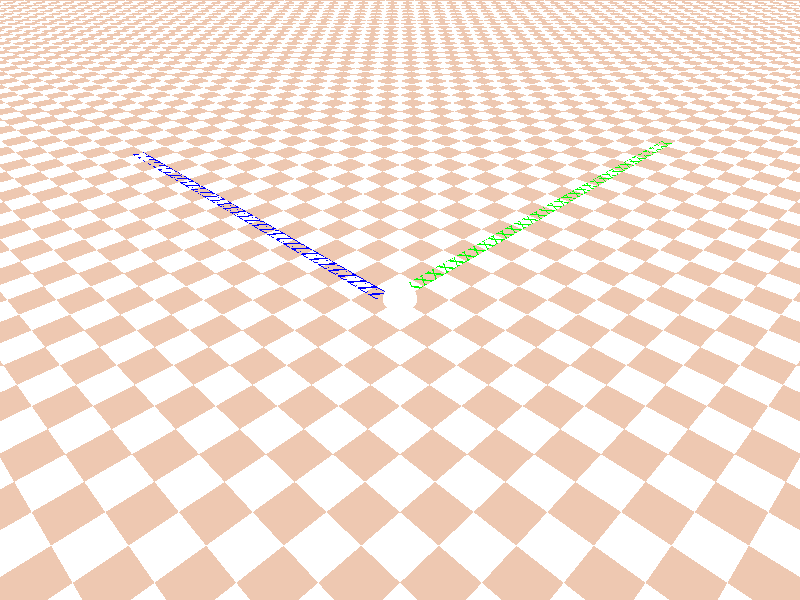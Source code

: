 
#include "colors.inc"
#include "glass.inc"
#include "golds.inc"
#include "metals.inc"
#include "stones.inc"
#include "woods.inc"

light_source {
  <0,100,0>  
  color White  
}
 
plane
{
    y, 0
    pigment {checker White Tan}
}


background { color White }

camera {
  location <-10,10,-10>
  look_at <0,0,0>     
}

sphere { <0,0,0>, 0.5 pigment {color rgb <255, 255, 255, 150>} }     

  
// text {
//     ttf "timrom.ttf" "yyyyyyyyyyyyyyyyyyyyyyyyyyyyyyyyyyy" 1, 0
//     pigment { Red }
//     rotate <0, 0, 90> 
// }  
text {
    ttf "timrom.ttf" "xxxxxxxxxxxxxxxxxxxxxxxxxxxxxxxxxxx" 1, 0
    pigment { Green }
    rotate <90, 0, 0> 
}
text {
     ttf "timrom.ttf" "zzzzzzzzzzzzzzzzzzzzzzzzzzzzzzzzzzz" 1, 0
     pigment { Blue }
    rotate <90, -90, 0> 
 }